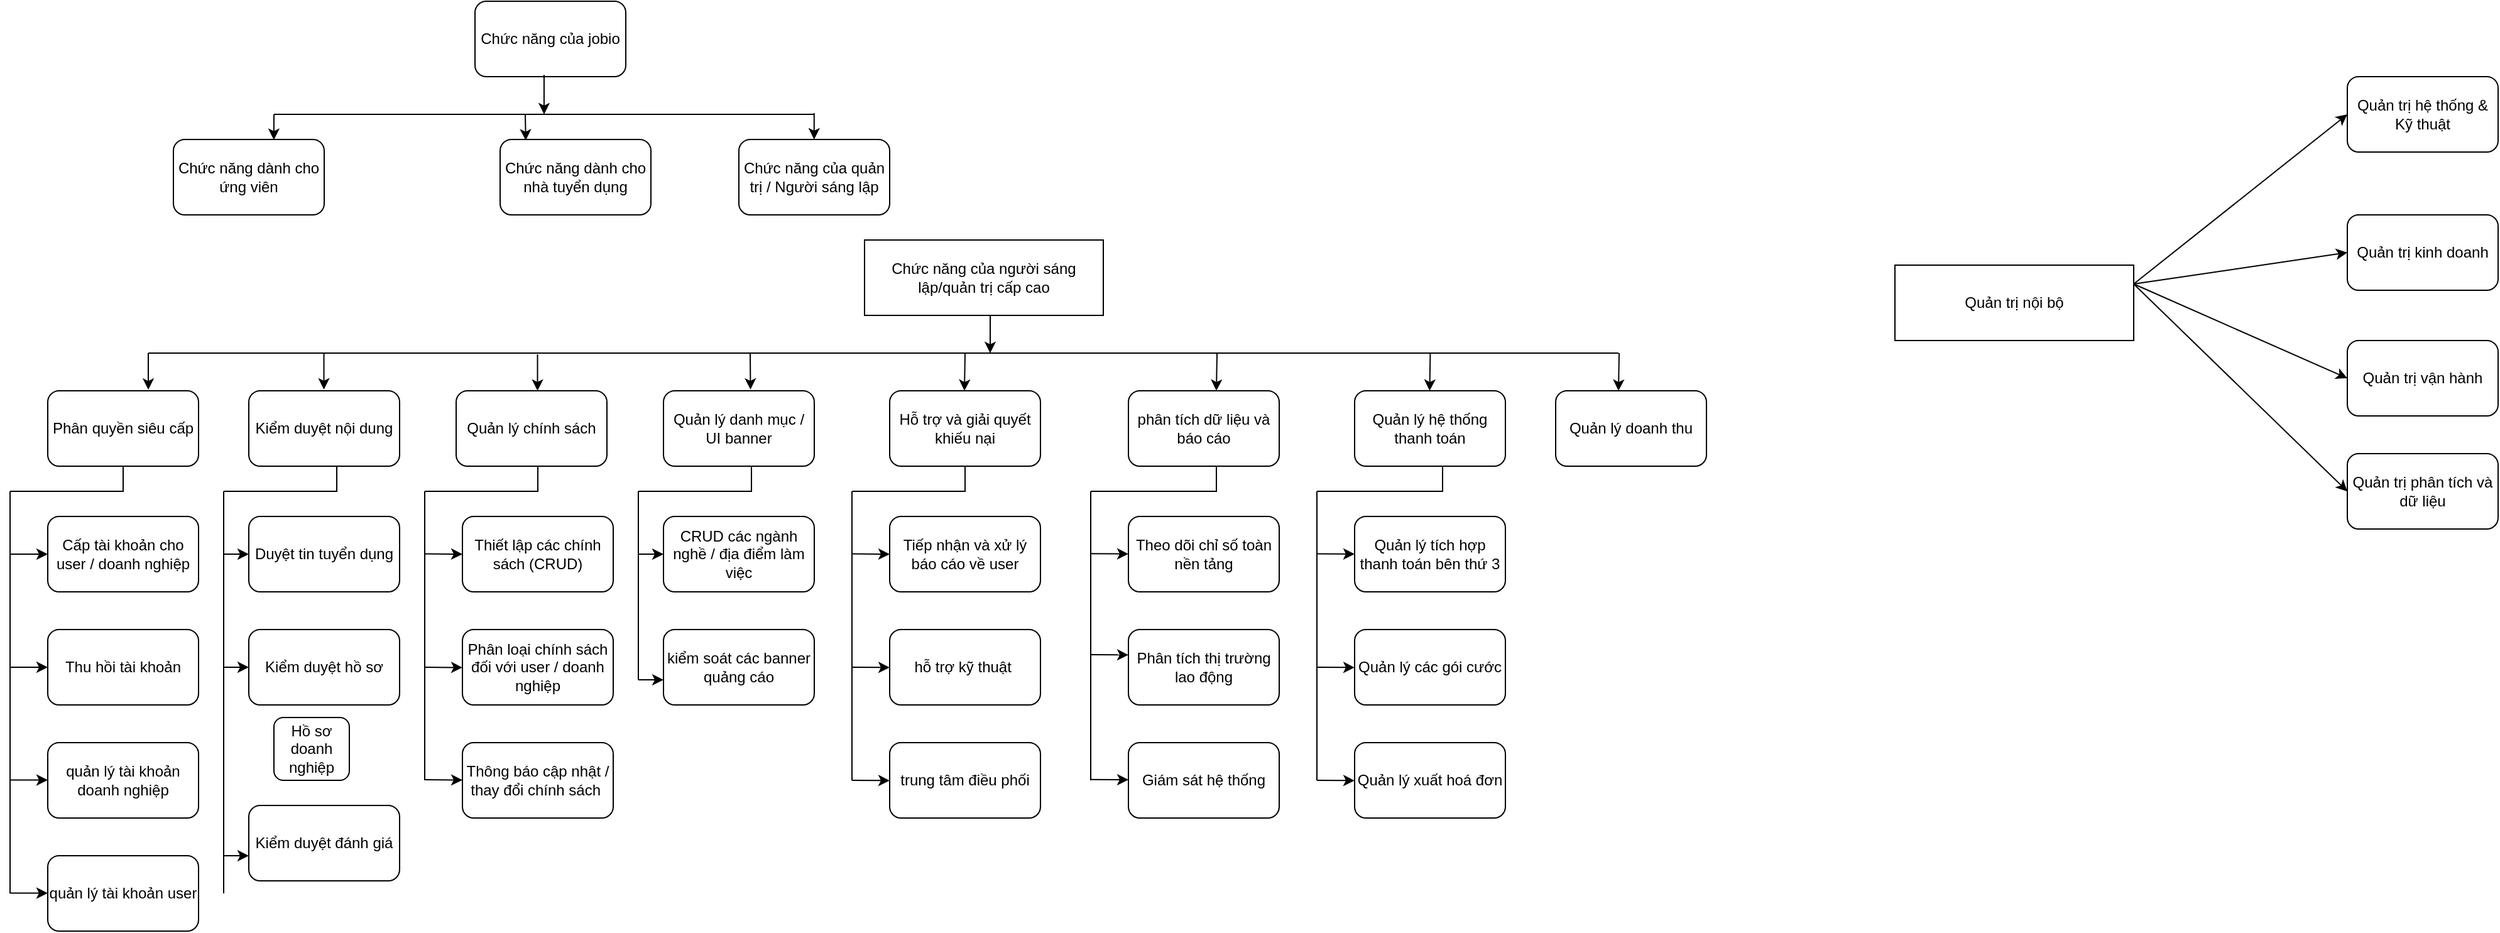 <mxfile version="28.2.8">
  <diagram name="Page-1" id="G9xiFKug8nNEHU4Qc6Kt">
    <mxGraphModel dx="1152" dy="632" grid="1" gridSize="10" guides="1" tooltips="1" connect="1" arrows="1" fold="1" page="1" pageScale="1" pageWidth="850" pageHeight="1100" math="0" shadow="0">
      <root>
        <mxCell id="0" />
        <mxCell id="1" parent="0" />
        <mxCell id="T92mFK9ZWtlFtV9iLCKA-1" value="Chức năng của jobio" style="rounded=1;whiteSpace=wrap;html=1;" parent="1" vertex="1">
          <mxGeometry x="380" y="20" width="120" height="60" as="geometry" />
        </mxCell>
        <mxCell id="OGNeeQ6CrWGerhJwRkG2-1" value="Chức năng dành cho ứng viên" style="rounded=1;whiteSpace=wrap;html=1;" parent="1" vertex="1">
          <mxGeometry x="140" y="130" width="120" height="60" as="geometry" />
        </mxCell>
        <mxCell id="OGNeeQ6CrWGerhJwRkG2-2" value="Chức năng dành cho nhà tuyển dụng" style="rounded=1;whiteSpace=wrap;html=1;" parent="1" vertex="1">
          <mxGeometry x="400" y="130" width="120" height="60" as="geometry" />
        </mxCell>
        <mxCell id="OGNeeQ6CrWGerhJwRkG2-3" value="" style="endArrow=none;html=1;rounded=0;" parent="1" edge="1">
          <mxGeometry width="50" height="50" relative="1" as="geometry">
            <mxPoint x="220" y="110" as="sourcePoint" />
            <mxPoint x="650" y="110" as="targetPoint" />
          </mxGeometry>
        </mxCell>
        <mxCell id="OGNeeQ6CrWGerhJwRkG2-4" value="" style="endArrow=classic;html=1;rounded=0;entryX=0.17;entryY=0.013;entryDx=0;entryDy=0;entryPerimeter=0;" parent="1" target="OGNeeQ6CrWGerhJwRkG2-2" edge="1">
          <mxGeometry width="50" height="50" relative="1" as="geometry">
            <mxPoint x="420" y="110" as="sourcePoint" />
            <mxPoint x="470" y="60" as="targetPoint" />
          </mxGeometry>
        </mxCell>
        <mxCell id="OGNeeQ6CrWGerhJwRkG2-5" value="" style="endArrow=classic;html=1;rounded=0;exitX=0.458;exitY=0.977;exitDx=0;exitDy=0;exitPerimeter=0;" parent="1" source="T92mFK9ZWtlFtV9iLCKA-1" edge="1">
          <mxGeometry width="50" height="50" relative="1" as="geometry">
            <mxPoint x="330" y="180" as="sourcePoint" />
            <mxPoint x="435" y="110" as="targetPoint" />
          </mxGeometry>
        </mxCell>
        <mxCell id="OGNeeQ6CrWGerhJwRkG2-6" value="" style="endArrow=classic;html=1;rounded=0;entryX=0.666;entryY=0.006;entryDx=0;entryDy=0;entryPerimeter=0;" parent="1" target="OGNeeQ6CrWGerhJwRkG2-1" edge="1">
          <mxGeometry width="50" height="50" relative="1" as="geometry">
            <mxPoint x="220" y="110" as="sourcePoint" />
            <mxPoint x="280" y="170" as="targetPoint" />
          </mxGeometry>
        </mxCell>
        <mxCell id="YYRI2rdI4tY2woOfrceG-1" value="Chức năng của quản trị / Người sáng lập" style="rounded=1;whiteSpace=wrap;html=1;" vertex="1" parent="1">
          <mxGeometry x="590" y="130" width="120" height="60" as="geometry" />
        </mxCell>
        <mxCell id="YYRI2rdI4tY2woOfrceG-2" value="" style="endArrow=classic;html=1;rounded=0;entryX=0.17;entryY=0.013;entryDx=0;entryDy=0;entryPerimeter=0;" edge="1" parent="1">
          <mxGeometry width="50" height="50" relative="1" as="geometry">
            <mxPoint x="649.9" y="109" as="sourcePoint" />
            <mxPoint x="649.9" y="130" as="targetPoint" />
          </mxGeometry>
        </mxCell>
        <mxCell id="YYRI2rdI4tY2woOfrceG-3" value="Chức năng của người sáng lập/quản trị cấp cao" style="rounded=0;whiteSpace=wrap;html=1;" vertex="1" parent="1">
          <mxGeometry x="690" y="210" width="190" height="60" as="geometry" />
        </mxCell>
        <mxCell id="YYRI2rdI4tY2woOfrceG-5" value="Phân quyền siêu cấp" style="rounded=1;whiteSpace=wrap;html=1;" vertex="1" parent="1">
          <mxGeometry x="40" y="330" width="120" height="60" as="geometry" />
        </mxCell>
        <mxCell id="YYRI2rdI4tY2woOfrceG-6" value="Cấp tài khoản cho user / doanh nghiệp" style="rounded=1;whiteSpace=wrap;html=1;" vertex="1" parent="1">
          <mxGeometry x="40" y="430" width="120" height="60" as="geometry" />
        </mxCell>
        <mxCell id="YYRI2rdI4tY2woOfrceG-7" value="Thu hồi tài khoản" style="rounded=1;whiteSpace=wrap;html=1;" vertex="1" parent="1">
          <mxGeometry x="40" y="520" width="120" height="60" as="geometry" />
        </mxCell>
        <mxCell id="YYRI2rdI4tY2woOfrceG-8" value="quản lý tài khoản doanh nghiệp" style="rounded=1;whiteSpace=wrap;html=1;" vertex="1" parent="1">
          <mxGeometry x="40" y="610" width="120" height="60" as="geometry" />
        </mxCell>
        <mxCell id="YYRI2rdI4tY2woOfrceG-9" value="quản lý tài khoản user" style="rounded=1;whiteSpace=wrap;html=1;" vertex="1" parent="1">
          <mxGeometry x="40" y="700" width="120" height="60" as="geometry" />
        </mxCell>
        <mxCell id="YYRI2rdI4tY2woOfrceG-10" value="" style="endArrow=none;html=1;rounded=0;" edge="1" parent="1">
          <mxGeometry width="50" height="50" relative="1" as="geometry">
            <mxPoint x="10" y="730" as="sourcePoint" />
            <mxPoint x="10" y="410" as="targetPoint" />
          </mxGeometry>
        </mxCell>
        <mxCell id="YYRI2rdI4tY2woOfrceG-11" value="" style="endArrow=classic;html=1;rounded=0;entryX=0;entryY=0.5;entryDx=0;entryDy=0;" edge="1" parent="1" target="YYRI2rdI4tY2woOfrceG-6">
          <mxGeometry width="50" height="50" relative="1" as="geometry">
            <mxPoint x="10" y="460" as="sourcePoint" />
            <mxPoint x="60" y="410" as="targetPoint" />
          </mxGeometry>
        </mxCell>
        <mxCell id="YYRI2rdI4tY2woOfrceG-12" value="" style="endArrow=classic;html=1;rounded=0;entryX=0;entryY=0.5;entryDx=0;entryDy=0;" edge="1" parent="1">
          <mxGeometry width="50" height="50" relative="1" as="geometry">
            <mxPoint x="10" y="550" as="sourcePoint" />
            <mxPoint x="40" y="550" as="targetPoint" />
          </mxGeometry>
        </mxCell>
        <mxCell id="YYRI2rdI4tY2woOfrceG-13" value="" style="endArrow=classic;html=1;rounded=0;entryX=0;entryY=0.5;entryDx=0;entryDy=0;" edge="1" parent="1">
          <mxGeometry width="50" height="50" relative="1" as="geometry">
            <mxPoint x="10" y="639.76" as="sourcePoint" />
            <mxPoint x="40" y="639.76" as="targetPoint" />
          </mxGeometry>
        </mxCell>
        <mxCell id="YYRI2rdI4tY2woOfrceG-14" value="" style="endArrow=classic;html=1;rounded=0;entryX=0;entryY=0.5;entryDx=0;entryDy=0;" edge="1" parent="1">
          <mxGeometry width="50" height="50" relative="1" as="geometry">
            <mxPoint x="10" y="729.76" as="sourcePoint" />
            <mxPoint x="40" y="729.76" as="targetPoint" />
          </mxGeometry>
        </mxCell>
        <mxCell id="YYRI2rdI4tY2woOfrceG-15" value="" style="endArrow=none;html=1;rounded=0;entryX=0.5;entryY=1;entryDx=0;entryDy=0;" edge="1" parent="1" target="YYRI2rdI4tY2woOfrceG-5">
          <mxGeometry width="50" height="50" relative="1" as="geometry">
            <mxPoint x="10" y="410" as="sourcePoint" />
            <mxPoint x="60" y="360" as="targetPoint" />
            <Array as="points">
              <mxPoint x="100" y="410" />
            </Array>
          </mxGeometry>
        </mxCell>
        <mxCell id="YYRI2rdI4tY2woOfrceG-16" value="Kiểm duyệt nội dung" style="rounded=1;whiteSpace=wrap;html=1;" vertex="1" parent="1">
          <mxGeometry x="200" y="330" width="120" height="60" as="geometry" />
        </mxCell>
        <mxCell id="YYRI2rdI4tY2woOfrceG-17" value="Duyệt tin tuyển dụng" style="rounded=1;whiteSpace=wrap;html=1;" vertex="1" parent="1">
          <mxGeometry x="200" y="430" width="120" height="60" as="geometry" />
        </mxCell>
        <mxCell id="YYRI2rdI4tY2woOfrceG-18" value="Kiểm duyệt hồ sơ" style="rounded=1;whiteSpace=wrap;html=1;" vertex="1" parent="1">
          <mxGeometry x="200" y="520" width="120" height="60" as="geometry" />
        </mxCell>
        <mxCell id="YYRI2rdI4tY2woOfrceG-19" value="Hồ sơ doanh nghiệp" style="rounded=1;whiteSpace=wrap;html=1;" vertex="1" parent="1">
          <mxGeometry x="220" y="590" width="60" height="50" as="geometry" />
        </mxCell>
        <mxCell id="YYRI2rdI4tY2woOfrceG-22" value="Kiểm duyệt đánh giá" style="rounded=1;whiteSpace=wrap;html=1;" vertex="1" parent="1">
          <mxGeometry x="200" y="660" width="120" height="60" as="geometry" />
        </mxCell>
        <mxCell id="YYRI2rdI4tY2woOfrceG-23" value="" style="endArrow=none;html=1;rounded=0;" edge="1" parent="1">
          <mxGeometry width="50" height="50" relative="1" as="geometry">
            <mxPoint x="180" y="730" as="sourcePoint" />
            <mxPoint x="180" y="410" as="targetPoint" />
          </mxGeometry>
        </mxCell>
        <mxCell id="YYRI2rdI4tY2woOfrceG-24" value="" style="endArrow=none;html=1;rounded=0;entryX=0.5;entryY=1;entryDx=0;entryDy=0;" edge="1" parent="1">
          <mxGeometry width="50" height="50" relative="1" as="geometry">
            <mxPoint x="180" y="410" as="sourcePoint" />
            <mxPoint x="270" y="390" as="targetPoint" />
            <Array as="points">
              <mxPoint x="270" y="410" />
            </Array>
          </mxGeometry>
        </mxCell>
        <mxCell id="YYRI2rdI4tY2woOfrceG-25" value="" style="endArrow=classic;html=1;rounded=0;entryX=0;entryY=0.5;entryDx=0;entryDy=0;" edge="1" parent="1" target="YYRI2rdI4tY2woOfrceG-17">
          <mxGeometry width="50" height="50" relative="1" as="geometry">
            <mxPoint x="180" y="460" as="sourcePoint" />
            <mxPoint x="230" y="410" as="targetPoint" />
          </mxGeometry>
        </mxCell>
        <mxCell id="YYRI2rdI4tY2woOfrceG-26" value="" style="endArrow=classic;html=1;rounded=0;entryX=0;entryY=0.5;entryDx=0;entryDy=0;" edge="1" parent="1">
          <mxGeometry width="50" height="50" relative="1" as="geometry">
            <mxPoint x="180" y="550" as="sourcePoint" />
            <mxPoint x="200" y="550" as="targetPoint" />
          </mxGeometry>
        </mxCell>
        <mxCell id="YYRI2rdI4tY2woOfrceG-27" value="" style="endArrow=classic;html=1;rounded=0;entryX=0;entryY=0.5;entryDx=0;entryDy=0;" edge="1" parent="1">
          <mxGeometry width="50" height="50" relative="1" as="geometry">
            <mxPoint x="180" y="700" as="sourcePoint" />
            <mxPoint x="200" y="700" as="targetPoint" />
          </mxGeometry>
        </mxCell>
        <mxCell id="YYRI2rdI4tY2woOfrceG-28" value="Quản lý chính sách" style="rounded=1;whiteSpace=wrap;html=1;" vertex="1" parent="1">
          <mxGeometry x="365" y="330" width="120" height="60" as="geometry" />
        </mxCell>
        <mxCell id="YYRI2rdI4tY2woOfrceG-29" value="Thiết lập các chính sách (CRUD)" style="rounded=1;whiteSpace=wrap;html=1;" vertex="1" parent="1">
          <mxGeometry x="370" y="430" width="120" height="60" as="geometry" />
        </mxCell>
        <mxCell id="YYRI2rdI4tY2woOfrceG-30" value="Phân loại chính sách đối với user / doanh nghiệp" style="rounded=1;whiteSpace=wrap;html=1;" vertex="1" parent="1">
          <mxGeometry x="370" y="520" width="120" height="60" as="geometry" />
        </mxCell>
        <mxCell id="YYRI2rdI4tY2woOfrceG-31" value="Thông báo cập nhật / thay đổi chính sách&amp;nbsp;" style="rounded=1;whiteSpace=wrap;html=1;" vertex="1" parent="1">
          <mxGeometry x="370" y="610" width="120" height="60" as="geometry" />
        </mxCell>
        <mxCell id="YYRI2rdI4tY2woOfrceG-32" value="" style="endArrow=none;html=1;rounded=0;" edge="1" parent="1">
          <mxGeometry width="50" height="50" relative="1" as="geometry">
            <mxPoint x="340" y="640" as="sourcePoint" />
            <mxPoint x="340" y="410" as="targetPoint" />
          </mxGeometry>
        </mxCell>
        <mxCell id="YYRI2rdI4tY2woOfrceG-33" value="" style="endArrow=classic;html=1;rounded=0;entryX=0;entryY=0.5;entryDx=0;entryDy=0;" edge="1" parent="1" target="YYRI2rdI4tY2woOfrceG-29">
          <mxGeometry width="50" height="50" relative="1" as="geometry">
            <mxPoint x="340" y="459.76" as="sourcePoint" />
            <mxPoint x="360" y="459.76" as="targetPoint" />
          </mxGeometry>
        </mxCell>
        <mxCell id="YYRI2rdI4tY2woOfrceG-34" value="" style="endArrow=classic;html=1;rounded=0;entryX=0;entryY=0.5;entryDx=0;entryDy=0;" edge="1" parent="1">
          <mxGeometry width="50" height="50" relative="1" as="geometry">
            <mxPoint x="340" y="639.52" as="sourcePoint" />
            <mxPoint x="370" y="639.76" as="targetPoint" />
          </mxGeometry>
        </mxCell>
        <mxCell id="YYRI2rdI4tY2woOfrceG-35" value="" style="endArrow=classic;html=1;rounded=0;entryX=0;entryY=0.5;entryDx=0;entryDy=0;" edge="1" parent="1">
          <mxGeometry width="50" height="50" relative="1" as="geometry">
            <mxPoint x="340" y="550" as="sourcePoint" />
            <mxPoint x="370" y="550.24" as="targetPoint" />
          </mxGeometry>
        </mxCell>
        <mxCell id="YYRI2rdI4tY2woOfrceG-36" value="" style="endArrow=none;html=1;rounded=0;entryX=0.5;entryY=1;entryDx=0;entryDy=0;" edge="1" parent="1">
          <mxGeometry width="50" height="50" relative="1" as="geometry">
            <mxPoint x="340" y="410" as="sourcePoint" />
            <mxPoint x="430" y="390" as="targetPoint" />
            <Array as="points">
              <mxPoint x="430" y="410" />
            </Array>
          </mxGeometry>
        </mxCell>
        <mxCell id="YYRI2rdI4tY2woOfrceG-37" value="" style="endArrow=none;html=1;rounded=0;" edge="1" parent="1">
          <mxGeometry width="50" height="50" relative="1" as="geometry">
            <mxPoint x="120" y="300" as="sourcePoint" />
            <mxPoint x="1290" y="300" as="targetPoint" />
          </mxGeometry>
        </mxCell>
        <mxCell id="YYRI2rdI4tY2woOfrceG-38" value="" style="endArrow=classic;html=1;rounded=0;entryX=0.667;entryY=-0.014;entryDx=0;entryDy=0;entryPerimeter=0;" edge="1" parent="1" target="YYRI2rdI4tY2woOfrceG-5">
          <mxGeometry width="50" height="50" relative="1" as="geometry">
            <mxPoint x="120" y="300" as="sourcePoint" />
            <mxPoint x="170" y="250" as="targetPoint" />
          </mxGeometry>
        </mxCell>
        <mxCell id="YYRI2rdI4tY2woOfrceG-39" value="" style="endArrow=classic;html=1;rounded=0;entryX=0.667;entryY=-0.014;entryDx=0;entryDy=0;entryPerimeter=0;" edge="1" parent="1">
          <mxGeometry width="50" height="50" relative="1" as="geometry">
            <mxPoint x="259.76" y="300" as="sourcePoint" />
            <mxPoint x="259.76" y="329" as="targetPoint" />
          </mxGeometry>
        </mxCell>
        <mxCell id="YYRI2rdI4tY2woOfrceG-40" value="" style="endArrow=classic;html=1;rounded=0;entryX=0.667;entryY=-0.014;entryDx=0;entryDy=0;entryPerimeter=0;" edge="1" parent="1">
          <mxGeometry width="50" height="50" relative="1" as="geometry">
            <mxPoint x="429.76" y="301" as="sourcePoint" />
            <mxPoint x="429.76" y="330" as="targetPoint" />
          </mxGeometry>
        </mxCell>
        <mxCell id="YYRI2rdI4tY2woOfrceG-41" value="Quản lý danh mục / UI banner" style="rounded=1;whiteSpace=wrap;html=1;" vertex="1" parent="1">
          <mxGeometry x="530" y="330" width="120" height="60" as="geometry" />
        </mxCell>
        <mxCell id="YYRI2rdI4tY2woOfrceG-42" value="CRUD các ngành nghề / địa điểm làm việc" style="rounded=1;whiteSpace=wrap;html=1;" vertex="1" parent="1">
          <mxGeometry x="530" y="430" width="120" height="60" as="geometry" />
        </mxCell>
        <mxCell id="YYRI2rdI4tY2woOfrceG-43" value="kiểm soát các banner quảng cáo" style="rounded=1;whiteSpace=wrap;html=1;" vertex="1" parent="1">
          <mxGeometry x="530" y="520" width="120" height="60" as="geometry" />
        </mxCell>
        <mxCell id="YYRI2rdI4tY2woOfrceG-44" value="Hỗ trợ và giải quyết khiếu nại" style="rounded=1;whiteSpace=wrap;html=1;" vertex="1" parent="1">
          <mxGeometry x="710" y="330" width="120" height="60" as="geometry" />
        </mxCell>
        <mxCell id="YYRI2rdI4tY2woOfrceG-45" value="Tiếp nhận và xử lý báo cáo về user" style="rounded=1;whiteSpace=wrap;html=1;" vertex="1" parent="1">
          <mxGeometry x="710" y="430" width="120" height="60" as="geometry" />
        </mxCell>
        <mxCell id="YYRI2rdI4tY2woOfrceG-46" value="hỗ trợ kỹ thuật&amp;nbsp;" style="rounded=1;whiteSpace=wrap;html=1;" vertex="1" parent="1">
          <mxGeometry x="710" y="520" width="120" height="60" as="geometry" />
        </mxCell>
        <mxCell id="YYRI2rdI4tY2woOfrceG-47" value="trung tâm điều phối" style="rounded=1;whiteSpace=wrap;html=1;" vertex="1" parent="1">
          <mxGeometry x="710" y="610" width="120" height="60" as="geometry" />
        </mxCell>
        <mxCell id="YYRI2rdI4tY2woOfrceG-48" value="phân tích dữ liệu và báo cáo" style="rounded=1;whiteSpace=wrap;html=1;" vertex="1" parent="1">
          <mxGeometry x="900" y="330" width="120" height="60" as="geometry" />
        </mxCell>
        <mxCell id="YYRI2rdI4tY2woOfrceG-49" value="Theo dõi chỉ số toàn nền tảng" style="rounded=1;whiteSpace=wrap;html=1;" vertex="1" parent="1">
          <mxGeometry x="900" y="430" width="120" height="60" as="geometry" />
        </mxCell>
        <mxCell id="YYRI2rdI4tY2woOfrceG-50" value="Phân tích thị trường lao động" style="rounded=1;whiteSpace=wrap;html=1;" vertex="1" parent="1">
          <mxGeometry x="900" y="520" width="120" height="60" as="geometry" />
        </mxCell>
        <mxCell id="YYRI2rdI4tY2woOfrceG-51" value="Giám sát hệ thống" style="rounded=1;whiteSpace=wrap;html=1;" vertex="1" parent="1">
          <mxGeometry x="900" y="610" width="120" height="60" as="geometry" />
        </mxCell>
        <mxCell id="YYRI2rdI4tY2woOfrceG-52" value="" style="endArrow=classic;html=1;rounded=0;entryX=0.577;entryY=-0.016;entryDx=0;entryDy=0;entryPerimeter=0;" edge="1" parent="1" target="YYRI2rdI4tY2woOfrceG-41">
          <mxGeometry width="50" height="50" relative="1" as="geometry">
            <mxPoint x="599" y="300" as="sourcePoint" />
            <mxPoint x="650" y="250" as="targetPoint" />
          </mxGeometry>
        </mxCell>
        <mxCell id="YYRI2rdI4tY2woOfrceG-53" value="" style="endArrow=classic;html=1;rounded=0;entryX=0.577;entryY=-0.016;entryDx=0;entryDy=0;entryPerimeter=0;" edge="1" parent="1">
          <mxGeometry width="50" height="50" relative="1" as="geometry">
            <mxPoint x="770" y="300" as="sourcePoint" />
            <mxPoint x="769.5" y="330" as="targetPoint" />
          </mxGeometry>
        </mxCell>
        <mxCell id="YYRI2rdI4tY2woOfrceG-54" value="" style="endArrow=classic;html=1;rounded=0;entryX=0.577;entryY=-0.016;entryDx=0;entryDy=0;entryPerimeter=0;" edge="1" parent="1">
          <mxGeometry width="50" height="50" relative="1" as="geometry">
            <mxPoint x="970.5" y="300" as="sourcePoint" />
            <mxPoint x="970" y="330" as="targetPoint" />
          </mxGeometry>
        </mxCell>
        <mxCell id="YYRI2rdI4tY2woOfrceG-55" value="" style="endArrow=none;html=1;rounded=0;" edge="1" parent="1">
          <mxGeometry width="50" height="50" relative="1" as="geometry">
            <mxPoint x="510" y="560" as="sourcePoint" />
            <mxPoint x="510" y="410" as="targetPoint" />
          </mxGeometry>
        </mxCell>
        <mxCell id="YYRI2rdI4tY2woOfrceG-56" value="" style="endArrow=none;html=1;rounded=0;entryX=0.5;entryY=1;entryDx=0;entryDy=0;" edge="1" parent="1">
          <mxGeometry width="50" height="50" relative="1" as="geometry">
            <mxPoint x="510" y="410" as="sourcePoint" />
            <mxPoint x="600" y="390" as="targetPoint" />
            <Array as="points">
              <mxPoint x="600" y="410" />
            </Array>
          </mxGeometry>
        </mxCell>
        <mxCell id="YYRI2rdI4tY2woOfrceG-57" value="" style="endArrow=classic;html=1;rounded=0;" edge="1" parent="1">
          <mxGeometry width="50" height="50" relative="1" as="geometry">
            <mxPoint x="510" y="460" as="sourcePoint" />
            <mxPoint x="530" y="460" as="targetPoint" />
          </mxGeometry>
        </mxCell>
        <mxCell id="YYRI2rdI4tY2woOfrceG-58" value="" style="endArrow=classic;html=1;rounded=0;" edge="1" parent="1">
          <mxGeometry width="50" height="50" relative="1" as="geometry">
            <mxPoint x="510" y="560" as="sourcePoint" />
            <mxPoint x="530" y="560" as="targetPoint" />
          </mxGeometry>
        </mxCell>
        <mxCell id="YYRI2rdI4tY2woOfrceG-60" value="" style="endArrow=none;html=1;rounded=0;" edge="1" parent="1">
          <mxGeometry width="50" height="50" relative="1" as="geometry">
            <mxPoint x="680" y="640" as="sourcePoint" />
            <mxPoint x="680" y="410" as="targetPoint" />
          </mxGeometry>
        </mxCell>
        <mxCell id="YYRI2rdI4tY2woOfrceG-61" value="" style="endArrow=none;html=1;rounded=0;entryX=0.5;entryY=1;entryDx=0;entryDy=0;" edge="1" parent="1">
          <mxGeometry width="50" height="50" relative="1" as="geometry">
            <mxPoint x="680" y="410" as="sourcePoint" />
            <mxPoint x="770" y="390" as="targetPoint" />
            <Array as="points">
              <mxPoint x="770" y="410" />
            </Array>
          </mxGeometry>
        </mxCell>
        <mxCell id="YYRI2rdI4tY2woOfrceG-62" value="" style="endArrow=classic;html=1;rounded=0;entryX=0;entryY=0.5;entryDx=0;entryDy=0;" edge="1" parent="1" target="YYRI2rdI4tY2woOfrceG-45">
          <mxGeometry width="50" height="50" relative="1" as="geometry">
            <mxPoint x="680" y="459.81" as="sourcePoint" />
            <mxPoint x="700" y="459.81" as="targetPoint" />
          </mxGeometry>
        </mxCell>
        <mxCell id="YYRI2rdI4tY2woOfrceG-63" value="" style="endArrow=classic;html=1;rounded=0;entryX=0;entryY=0.5;entryDx=0;entryDy=0;" edge="1" parent="1">
          <mxGeometry width="50" height="50" relative="1" as="geometry">
            <mxPoint x="680" y="550" as="sourcePoint" />
            <mxPoint x="710" y="550.19" as="targetPoint" />
          </mxGeometry>
        </mxCell>
        <mxCell id="YYRI2rdI4tY2woOfrceG-64" value="" style="endArrow=classic;html=1;rounded=0;entryX=0;entryY=0.5;entryDx=0;entryDy=0;" edge="1" parent="1">
          <mxGeometry width="50" height="50" relative="1" as="geometry">
            <mxPoint x="680" y="640" as="sourcePoint" />
            <mxPoint x="710" y="640.19" as="targetPoint" />
          </mxGeometry>
        </mxCell>
        <mxCell id="YYRI2rdI4tY2woOfrceG-65" value="" style="endArrow=none;html=1;rounded=0;" edge="1" parent="1">
          <mxGeometry width="50" height="50" relative="1" as="geometry">
            <mxPoint x="870" y="640" as="sourcePoint" />
            <mxPoint x="870" y="410" as="targetPoint" />
          </mxGeometry>
        </mxCell>
        <mxCell id="YYRI2rdI4tY2woOfrceG-66" value="" style="endArrow=none;html=1;rounded=0;entryX=0.5;entryY=1;entryDx=0;entryDy=0;" edge="1" parent="1">
          <mxGeometry width="50" height="50" relative="1" as="geometry">
            <mxPoint x="870" y="410" as="sourcePoint" />
            <mxPoint x="970" y="390" as="targetPoint" />
            <Array as="points">
              <mxPoint x="970" y="410" />
            </Array>
          </mxGeometry>
        </mxCell>
        <mxCell id="YYRI2rdI4tY2woOfrceG-67" value="" style="endArrow=classic;html=1;rounded=0;entryX=0;entryY=0.5;entryDx=0;entryDy=0;" edge="1" parent="1">
          <mxGeometry width="50" height="50" relative="1" as="geometry">
            <mxPoint x="870" y="459.67" as="sourcePoint" />
            <mxPoint x="900" y="459.86" as="targetPoint" />
          </mxGeometry>
        </mxCell>
        <mxCell id="YYRI2rdI4tY2woOfrceG-68" value="" style="endArrow=classic;html=1;rounded=0;entryX=0;entryY=0.5;entryDx=0;entryDy=0;" edge="1" parent="1">
          <mxGeometry width="50" height="50" relative="1" as="geometry">
            <mxPoint x="870" y="540" as="sourcePoint" />
            <mxPoint x="900" y="540.19" as="targetPoint" />
          </mxGeometry>
        </mxCell>
        <mxCell id="YYRI2rdI4tY2woOfrceG-69" value="" style="endArrow=classic;html=1;rounded=0;entryX=0;entryY=0.5;entryDx=0;entryDy=0;" edge="1" parent="1">
          <mxGeometry width="50" height="50" relative="1" as="geometry">
            <mxPoint x="870" y="639.33" as="sourcePoint" />
            <mxPoint x="900" y="639.52" as="targetPoint" />
          </mxGeometry>
        </mxCell>
        <mxCell id="YYRI2rdI4tY2woOfrceG-70" value="Quản lý hệ thống thanh toán" style="rounded=1;whiteSpace=wrap;html=1;" vertex="1" parent="1">
          <mxGeometry x="1080" y="330" width="120" height="60" as="geometry" />
        </mxCell>
        <mxCell id="YYRI2rdI4tY2woOfrceG-71" value="Quản lý tích hợp thanh toán bên thứ 3" style="rounded=1;whiteSpace=wrap;html=1;" vertex="1" parent="1">
          <mxGeometry x="1080" y="430" width="120" height="60" as="geometry" />
        </mxCell>
        <mxCell id="YYRI2rdI4tY2woOfrceG-72" value="Quản lý các gói cước" style="rounded=1;whiteSpace=wrap;html=1;" vertex="1" parent="1">
          <mxGeometry x="1080" y="520" width="120" height="60" as="geometry" />
        </mxCell>
        <mxCell id="YYRI2rdI4tY2woOfrceG-73" value="Quản lý xuất hoá đơn" style="rounded=1;whiteSpace=wrap;html=1;" vertex="1" parent="1">
          <mxGeometry x="1080" y="610" width="120" height="60" as="geometry" />
        </mxCell>
        <mxCell id="YYRI2rdI4tY2woOfrceG-74" value="" style="endArrow=none;html=1;rounded=0;" edge="1" parent="1">
          <mxGeometry width="50" height="50" relative="1" as="geometry">
            <mxPoint x="1050" y="640" as="sourcePoint" />
            <mxPoint x="1050" y="410" as="targetPoint" />
          </mxGeometry>
        </mxCell>
        <mxCell id="YYRI2rdI4tY2woOfrceG-75" value="" style="endArrow=classic;html=1;rounded=0;entryX=0;entryY=0.5;entryDx=0;entryDy=0;" edge="1" parent="1">
          <mxGeometry width="50" height="50" relative="1" as="geometry">
            <mxPoint x="1050" y="459.71" as="sourcePoint" />
            <mxPoint x="1080" y="459.9" as="targetPoint" />
          </mxGeometry>
        </mxCell>
        <mxCell id="YYRI2rdI4tY2woOfrceG-76" value="" style="endArrow=classic;html=1;rounded=0;entryX=0;entryY=0.5;entryDx=0;entryDy=0;" edge="1" parent="1">
          <mxGeometry width="50" height="50" relative="1" as="geometry">
            <mxPoint x="1050" y="550" as="sourcePoint" />
            <mxPoint x="1080" y="550.19" as="targetPoint" />
          </mxGeometry>
        </mxCell>
        <mxCell id="YYRI2rdI4tY2woOfrceG-77" value="" style="endArrow=classic;html=1;rounded=0;entryX=0;entryY=0.5;entryDx=0;entryDy=0;" edge="1" parent="1">
          <mxGeometry width="50" height="50" relative="1" as="geometry">
            <mxPoint x="1050" y="640" as="sourcePoint" />
            <mxPoint x="1080" y="640.19" as="targetPoint" />
          </mxGeometry>
        </mxCell>
        <mxCell id="YYRI2rdI4tY2woOfrceG-78" value="" style="endArrow=none;html=1;rounded=0;entryX=0.5;entryY=1;entryDx=0;entryDy=0;" edge="1" parent="1">
          <mxGeometry width="50" height="50" relative="1" as="geometry">
            <mxPoint x="1050" y="410" as="sourcePoint" />
            <mxPoint x="1150" y="390" as="targetPoint" />
            <Array as="points">
              <mxPoint x="1150" y="410" />
            </Array>
          </mxGeometry>
        </mxCell>
        <mxCell id="YYRI2rdI4tY2woOfrceG-79" value="" style="endArrow=classic;html=1;rounded=0;entryX=0.577;entryY=-0.016;entryDx=0;entryDy=0;entryPerimeter=0;" edge="1" parent="1">
          <mxGeometry width="50" height="50" relative="1" as="geometry">
            <mxPoint x="1140.21" y="300" as="sourcePoint" />
            <mxPoint x="1139.71" y="330" as="targetPoint" />
          </mxGeometry>
        </mxCell>
        <mxCell id="YYRI2rdI4tY2woOfrceG-80" value="Quản lý doanh thu" style="rounded=1;whiteSpace=wrap;html=1;" vertex="1" parent="1">
          <mxGeometry x="1240" y="330" width="120" height="60" as="geometry" />
        </mxCell>
        <mxCell id="YYRI2rdI4tY2woOfrceG-81" value="" style="endArrow=classic;html=1;rounded=0;" edge="1" parent="1">
          <mxGeometry width="50" height="50" relative="1" as="geometry">
            <mxPoint x="790" y="270" as="sourcePoint" />
            <mxPoint x="790" y="300" as="targetPoint" />
          </mxGeometry>
        </mxCell>
        <mxCell id="YYRI2rdI4tY2woOfrceG-82" value="" style="endArrow=classic;html=1;rounded=0;entryX=0.577;entryY=-0.016;entryDx=0;entryDy=0;entryPerimeter=0;" edge="1" parent="1">
          <mxGeometry width="50" height="50" relative="1" as="geometry">
            <mxPoint x="1290.5" y="300" as="sourcePoint" />
            <mxPoint x="1290" y="330" as="targetPoint" />
          </mxGeometry>
        </mxCell>
        <mxCell id="YYRI2rdI4tY2woOfrceG-83" value="Quản trị nội bộ" style="rounded=0;whiteSpace=wrap;html=1;" vertex="1" parent="1">
          <mxGeometry x="1510" y="230" width="190" height="60" as="geometry" />
        </mxCell>
        <mxCell id="YYRI2rdI4tY2woOfrceG-84" value="Quản trị hệ thống &amp;amp; Kỹ thuật" style="rounded=1;whiteSpace=wrap;html=1;" vertex="1" parent="1">
          <mxGeometry x="1870" y="80" width="120" height="60" as="geometry" />
        </mxCell>
        <mxCell id="YYRI2rdI4tY2woOfrceG-85" value="Quản trị kinh doanh" style="rounded=1;whiteSpace=wrap;html=1;" vertex="1" parent="1">
          <mxGeometry x="1870" y="190" width="120" height="60" as="geometry" />
        </mxCell>
        <mxCell id="YYRI2rdI4tY2woOfrceG-86" value="Quản trị vận hành" style="rounded=1;whiteSpace=wrap;html=1;" vertex="1" parent="1">
          <mxGeometry x="1870" y="290" width="120" height="60" as="geometry" />
        </mxCell>
        <mxCell id="YYRI2rdI4tY2woOfrceG-87" value="Quản trị phân tích và dữ liệu" style="rounded=1;whiteSpace=wrap;html=1;" vertex="1" parent="1">
          <mxGeometry x="1870" y="380" width="120" height="60" as="geometry" />
        </mxCell>
        <mxCell id="YYRI2rdI4tY2woOfrceG-88" value="" style="endArrow=classic;html=1;rounded=0;exitX=1;exitY=0.25;exitDx=0;exitDy=0;" edge="1" parent="1" source="YYRI2rdI4tY2woOfrceG-83">
          <mxGeometry width="50" height="50" relative="1" as="geometry">
            <mxPoint x="1820" y="160" as="sourcePoint" />
            <mxPoint x="1870" y="110" as="targetPoint" />
          </mxGeometry>
        </mxCell>
        <mxCell id="YYRI2rdI4tY2woOfrceG-89" value="" style="endArrow=classic;html=1;rounded=0;exitX=1;exitY=0.25;exitDx=0;exitDy=0;" edge="1" parent="1" source="YYRI2rdI4tY2woOfrceG-83">
          <mxGeometry width="50" height="50" relative="1" as="geometry">
            <mxPoint x="1700" y="240" as="sourcePoint" />
            <mxPoint x="1870" y="220" as="targetPoint" />
          </mxGeometry>
        </mxCell>
        <mxCell id="YYRI2rdI4tY2woOfrceG-90" value="" style="endArrow=classic;html=1;rounded=0;exitX=1;exitY=0.25;exitDx=0;exitDy=0;" edge="1" parent="1" source="YYRI2rdI4tY2woOfrceG-83">
          <mxGeometry width="50" height="50" relative="1" as="geometry">
            <mxPoint x="1820" y="370" as="sourcePoint" />
            <mxPoint x="1870" y="320" as="targetPoint" />
          </mxGeometry>
        </mxCell>
        <mxCell id="YYRI2rdI4tY2woOfrceG-91" value="" style="endArrow=classic;html=1;rounded=0;exitX=1;exitY=0.25;exitDx=0;exitDy=0;" edge="1" parent="1" source="YYRI2rdI4tY2woOfrceG-83">
          <mxGeometry width="50" height="50" relative="1" as="geometry">
            <mxPoint x="1700" y="250" as="sourcePoint" />
            <mxPoint x="1870" y="410" as="targetPoint" />
          </mxGeometry>
        </mxCell>
      </root>
    </mxGraphModel>
  </diagram>
</mxfile>

